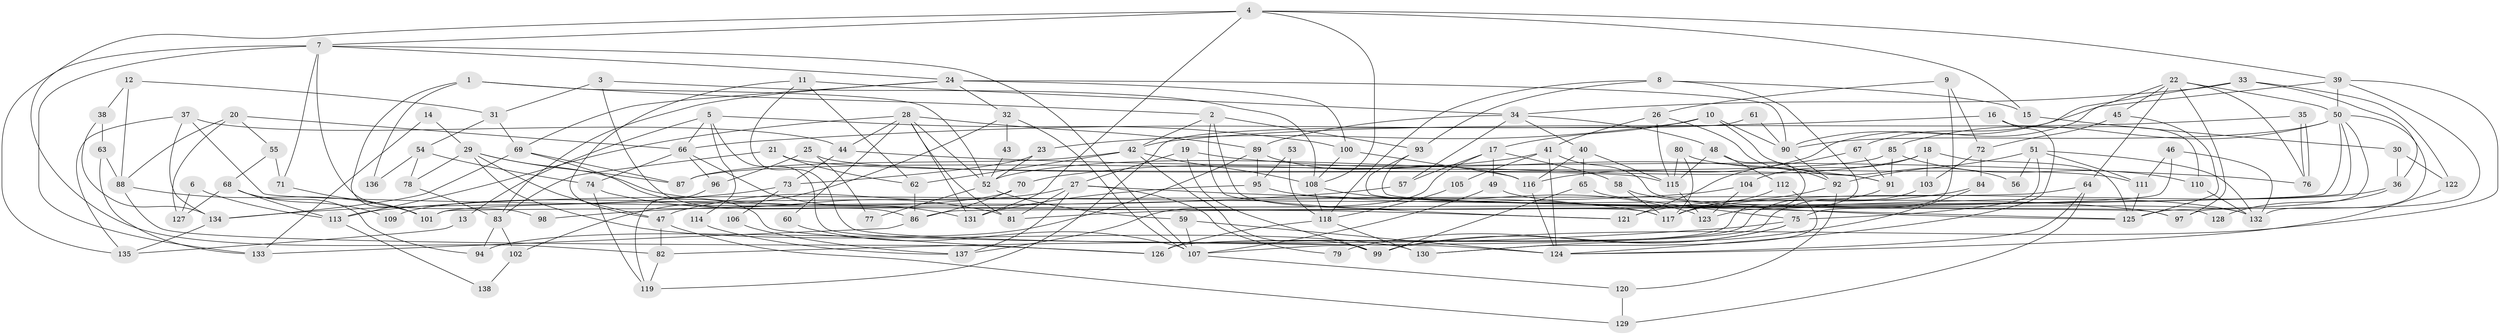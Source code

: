 // Generated by graph-tools (version 1.1) at 2025/01/03/09/25 03:01:58]
// undirected, 138 vertices, 276 edges
graph export_dot {
graph [start="1"]
  node [color=gray90,style=filled];
  1;
  2;
  3;
  4;
  5;
  6;
  7;
  8;
  9;
  10;
  11;
  12;
  13;
  14;
  15;
  16;
  17;
  18;
  19;
  20;
  21;
  22;
  23;
  24;
  25;
  26;
  27;
  28;
  29;
  30;
  31;
  32;
  33;
  34;
  35;
  36;
  37;
  38;
  39;
  40;
  41;
  42;
  43;
  44;
  45;
  46;
  47;
  48;
  49;
  50;
  51;
  52;
  53;
  54;
  55;
  56;
  57;
  58;
  59;
  60;
  61;
  62;
  63;
  64;
  65;
  66;
  67;
  68;
  69;
  70;
  71;
  72;
  73;
  74;
  75;
  76;
  77;
  78;
  79;
  80;
  81;
  82;
  83;
  84;
  85;
  86;
  87;
  88;
  89;
  90;
  91;
  92;
  93;
  94;
  95;
  96;
  97;
  98;
  99;
  100;
  101;
  102;
  103;
  104;
  105;
  106;
  107;
  108;
  109;
  110;
  111;
  112;
  113;
  114;
  115;
  116;
  117;
  118;
  119;
  120;
  121;
  122;
  123;
  124;
  125;
  126;
  127;
  128;
  129;
  130;
  131;
  132;
  133;
  134;
  135;
  136;
  137;
  138;
  1 -- 52;
  1 -- 2;
  1 -- 101;
  1 -- 136;
  2 -- 42;
  2 -- 117;
  2 -- 93;
  2 -- 121;
  3 -- 108;
  3 -- 86;
  3 -- 31;
  4 -- 39;
  4 -- 82;
  4 -- 7;
  4 -- 15;
  4 -- 108;
  4 -- 131;
  5 -- 100;
  5 -- 66;
  5 -- 13;
  5 -- 99;
  5 -- 114;
  6 -- 113;
  6 -- 127;
  7 -- 24;
  7 -- 71;
  7 -- 98;
  7 -- 107;
  7 -- 133;
  7 -- 135;
  8 -- 118;
  8 -- 93;
  8 -- 15;
  8 -- 123;
  9 -- 75;
  9 -- 72;
  9 -- 26;
  10 -- 90;
  10 -- 17;
  10 -- 23;
  10 -- 56;
  11 -- 34;
  11 -- 124;
  11 -- 47;
  11 -- 62;
  12 -- 88;
  12 -- 31;
  12 -- 38;
  13 -- 135;
  14 -- 29;
  14 -- 133;
  15 -- 30;
  16 -- 110;
  16 -- 66;
  16 -- 124;
  17 -- 49;
  17 -- 58;
  17 -- 57;
  17 -- 137;
  18 -- 125;
  18 -- 52;
  18 -- 103;
  18 -- 104;
  19 -- 99;
  19 -- 91;
  19 -- 27;
  20 -- 88;
  20 -- 66;
  20 -- 55;
  20 -- 127;
  21 -- 115;
  21 -- 83;
  21 -- 62;
  22 -- 64;
  22 -- 76;
  22 -- 45;
  22 -- 50;
  22 -- 67;
  22 -- 97;
  23 -- 52;
  23 -- 73;
  24 -- 90;
  24 -- 100;
  24 -- 32;
  24 -- 69;
  24 -- 83;
  25 -- 91;
  25 -- 96;
  25 -- 77;
  26 -- 41;
  26 -- 92;
  26 -- 115;
  27 -- 47;
  27 -- 79;
  27 -- 81;
  27 -- 125;
  27 -- 137;
  28 -- 81;
  28 -- 131;
  28 -- 44;
  28 -- 52;
  28 -- 60;
  28 -- 89;
  28 -- 113;
  29 -- 130;
  29 -- 87;
  29 -- 47;
  29 -- 78;
  29 -- 117;
  30 -- 36;
  30 -- 122;
  31 -- 69;
  31 -- 54;
  32 -- 107;
  32 -- 43;
  32 -- 102;
  33 -- 122;
  33 -- 34;
  33 -- 36;
  33 -- 90;
  34 -- 89;
  34 -- 48;
  34 -- 40;
  34 -- 57;
  35 -- 42;
  35 -- 76;
  35 -- 76;
  36 -- 117;
  36 -- 128;
  37 -- 44;
  37 -- 134;
  37 -- 121;
  37 -- 135;
  38 -- 134;
  38 -- 63;
  39 -- 50;
  39 -- 99;
  39 -- 97;
  39 -- 116;
  40 -- 115;
  40 -- 65;
  40 -- 116;
  41 -- 124;
  41 -- 132;
  41 -- 70;
  41 -- 105;
  42 -- 99;
  42 -- 62;
  42 -- 87;
  42 -- 108;
  43 -- 52;
  44 -- 73;
  44 -- 76;
  45 -- 125;
  45 -- 72;
  46 -- 111;
  46 -- 132;
  46 -- 86;
  47 -- 82;
  47 -- 129;
  48 -- 115;
  48 -- 112;
  48 -- 126;
  49 -- 132;
  49 -- 107;
  50 -- 101;
  50 -- 81;
  50 -- 85;
  50 -- 90;
  50 -- 125;
  50 -- 132;
  51 -- 111;
  51 -- 92;
  51 -- 56;
  51 -- 75;
  51 -- 132;
  52 -- 59;
  52 -- 77;
  53 -- 95;
  53 -- 118;
  54 -- 78;
  54 -- 74;
  54 -- 136;
  55 -- 71;
  55 -- 68;
  57 -- 98;
  58 -- 125;
  58 -- 117;
  59 -- 107;
  59 -- 124;
  60 -- 107;
  61 -- 119;
  61 -- 90;
  62 -- 86;
  63 -- 133;
  63 -- 88;
  64 -- 124;
  64 -- 101;
  64 -- 129;
  65 -- 99;
  65 -- 75;
  66 -- 131;
  66 -- 74;
  66 -- 96;
  67 -- 121;
  67 -- 91;
  68 -- 113;
  68 -- 94;
  68 -- 109;
  68 -- 127;
  69 -- 126;
  69 -- 87;
  69 -- 134;
  70 -- 86;
  70 -- 109;
  71 -- 101;
  72 -- 103;
  72 -- 84;
  73 -- 134;
  73 -- 106;
  74 -- 81;
  74 -- 119;
  75 -- 79;
  75 -- 82;
  75 -- 99;
  78 -- 83;
  80 -- 117;
  80 -- 115;
  80 -- 111;
  82 -- 119;
  83 -- 94;
  83 -- 102;
  84 -- 121;
  84 -- 130;
  85 -- 87;
  85 -- 91;
  85 -- 110;
  86 -- 133;
  88 -- 126;
  88 -- 101;
  89 -- 116;
  89 -- 94;
  89 -- 95;
  90 -- 92;
  91 -- 126;
  92 -- 117;
  92 -- 120;
  93 -- 97;
  93 -- 128;
  95 -- 97;
  95 -- 131;
  96 -- 119;
  100 -- 116;
  100 -- 108;
  102 -- 138;
  103 -- 107;
  104 -- 123;
  104 -- 113;
  105 -- 118;
  106 -- 137;
  107 -- 120;
  108 -- 118;
  108 -- 123;
  110 -- 132;
  111 -- 125;
  112 -- 117;
  112 -- 130;
  113 -- 138;
  114 -- 137;
  115 -- 123;
  116 -- 124;
  118 -- 126;
  118 -- 130;
  120 -- 129;
  122 -- 124;
  134 -- 135;
}
